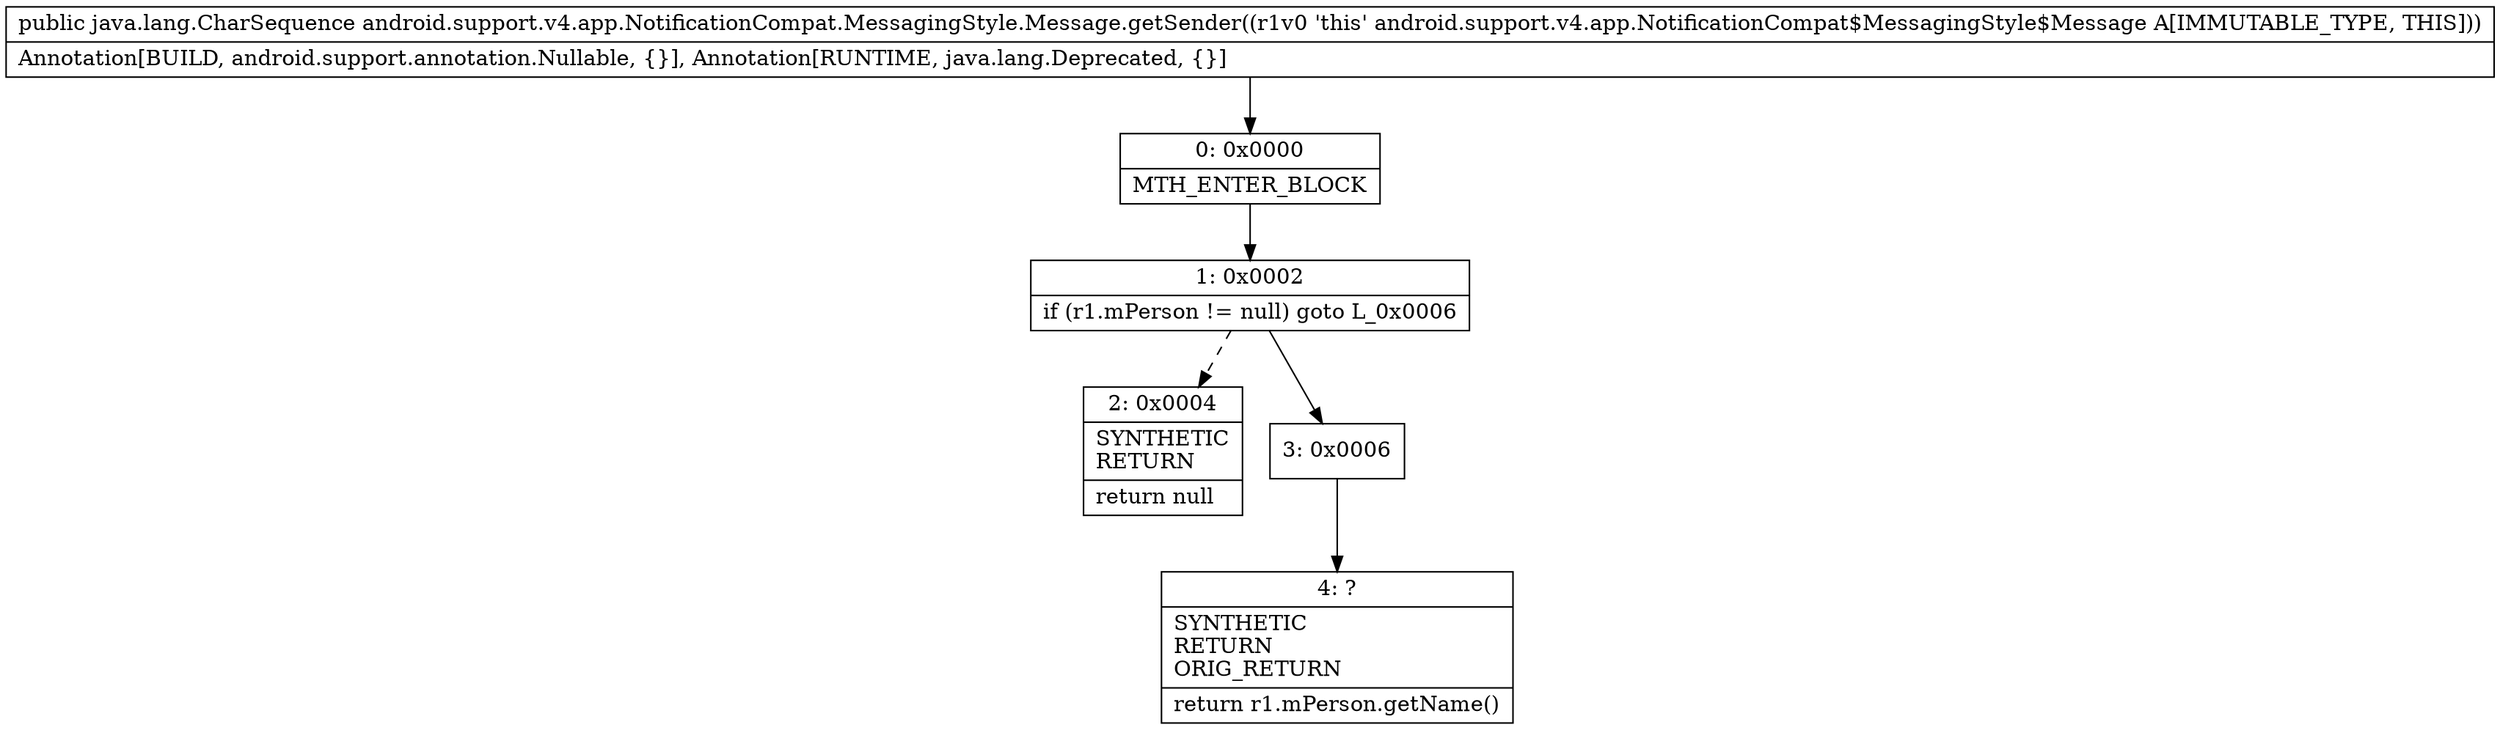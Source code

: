digraph "CFG forandroid.support.v4.app.NotificationCompat.MessagingStyle.Message.getSender()Ljava\/lang\/CharSequence;" {
Node_0 [shape=record,label="{0\:\ 0x0000|MTH_ENTER_BLOCK\l}"];
Node_1 [shape=record,label="{1\:\ 0x0002|if (r1.mPerson != null) goto L_0x0006\l}"];
Node_2 [shape=record,label="{2\:\ 0x0004|SYNTHETIC\lRETURN\l|return null\l}"];
Node_3 [shape=record,label="{3\:\ 0x0006}"];
Node_4 [shape=record,label="{4\:\ ?|SYNTHETIC\lRETURN\lORIG_RETURN\l|return r1.mPerson.getName()\l}"];
MethodNode[shape=record,label="{public java.lang.CharSequence android.support.v4.app.NotificationCompat.MessagingStyle.Message.getSender((r1v0 'this' android.support.v4.app.NotificationCompat$MessagingStyle$Message A[IMMUTABLE_TYPE, THIS]))  | Annotation[BUILD, android.support.annotation.Nullable, \{\}], Annotation[RUNTIME, java.lang.Deprecated, \{\}]\l}"];
MethodNode -> Node_0;
Node_0 -> Node_1;
Node_1 -> Node_2[style=dashed];
Node_1 -> Node_3;
Node_3 -> Node_4;
}

